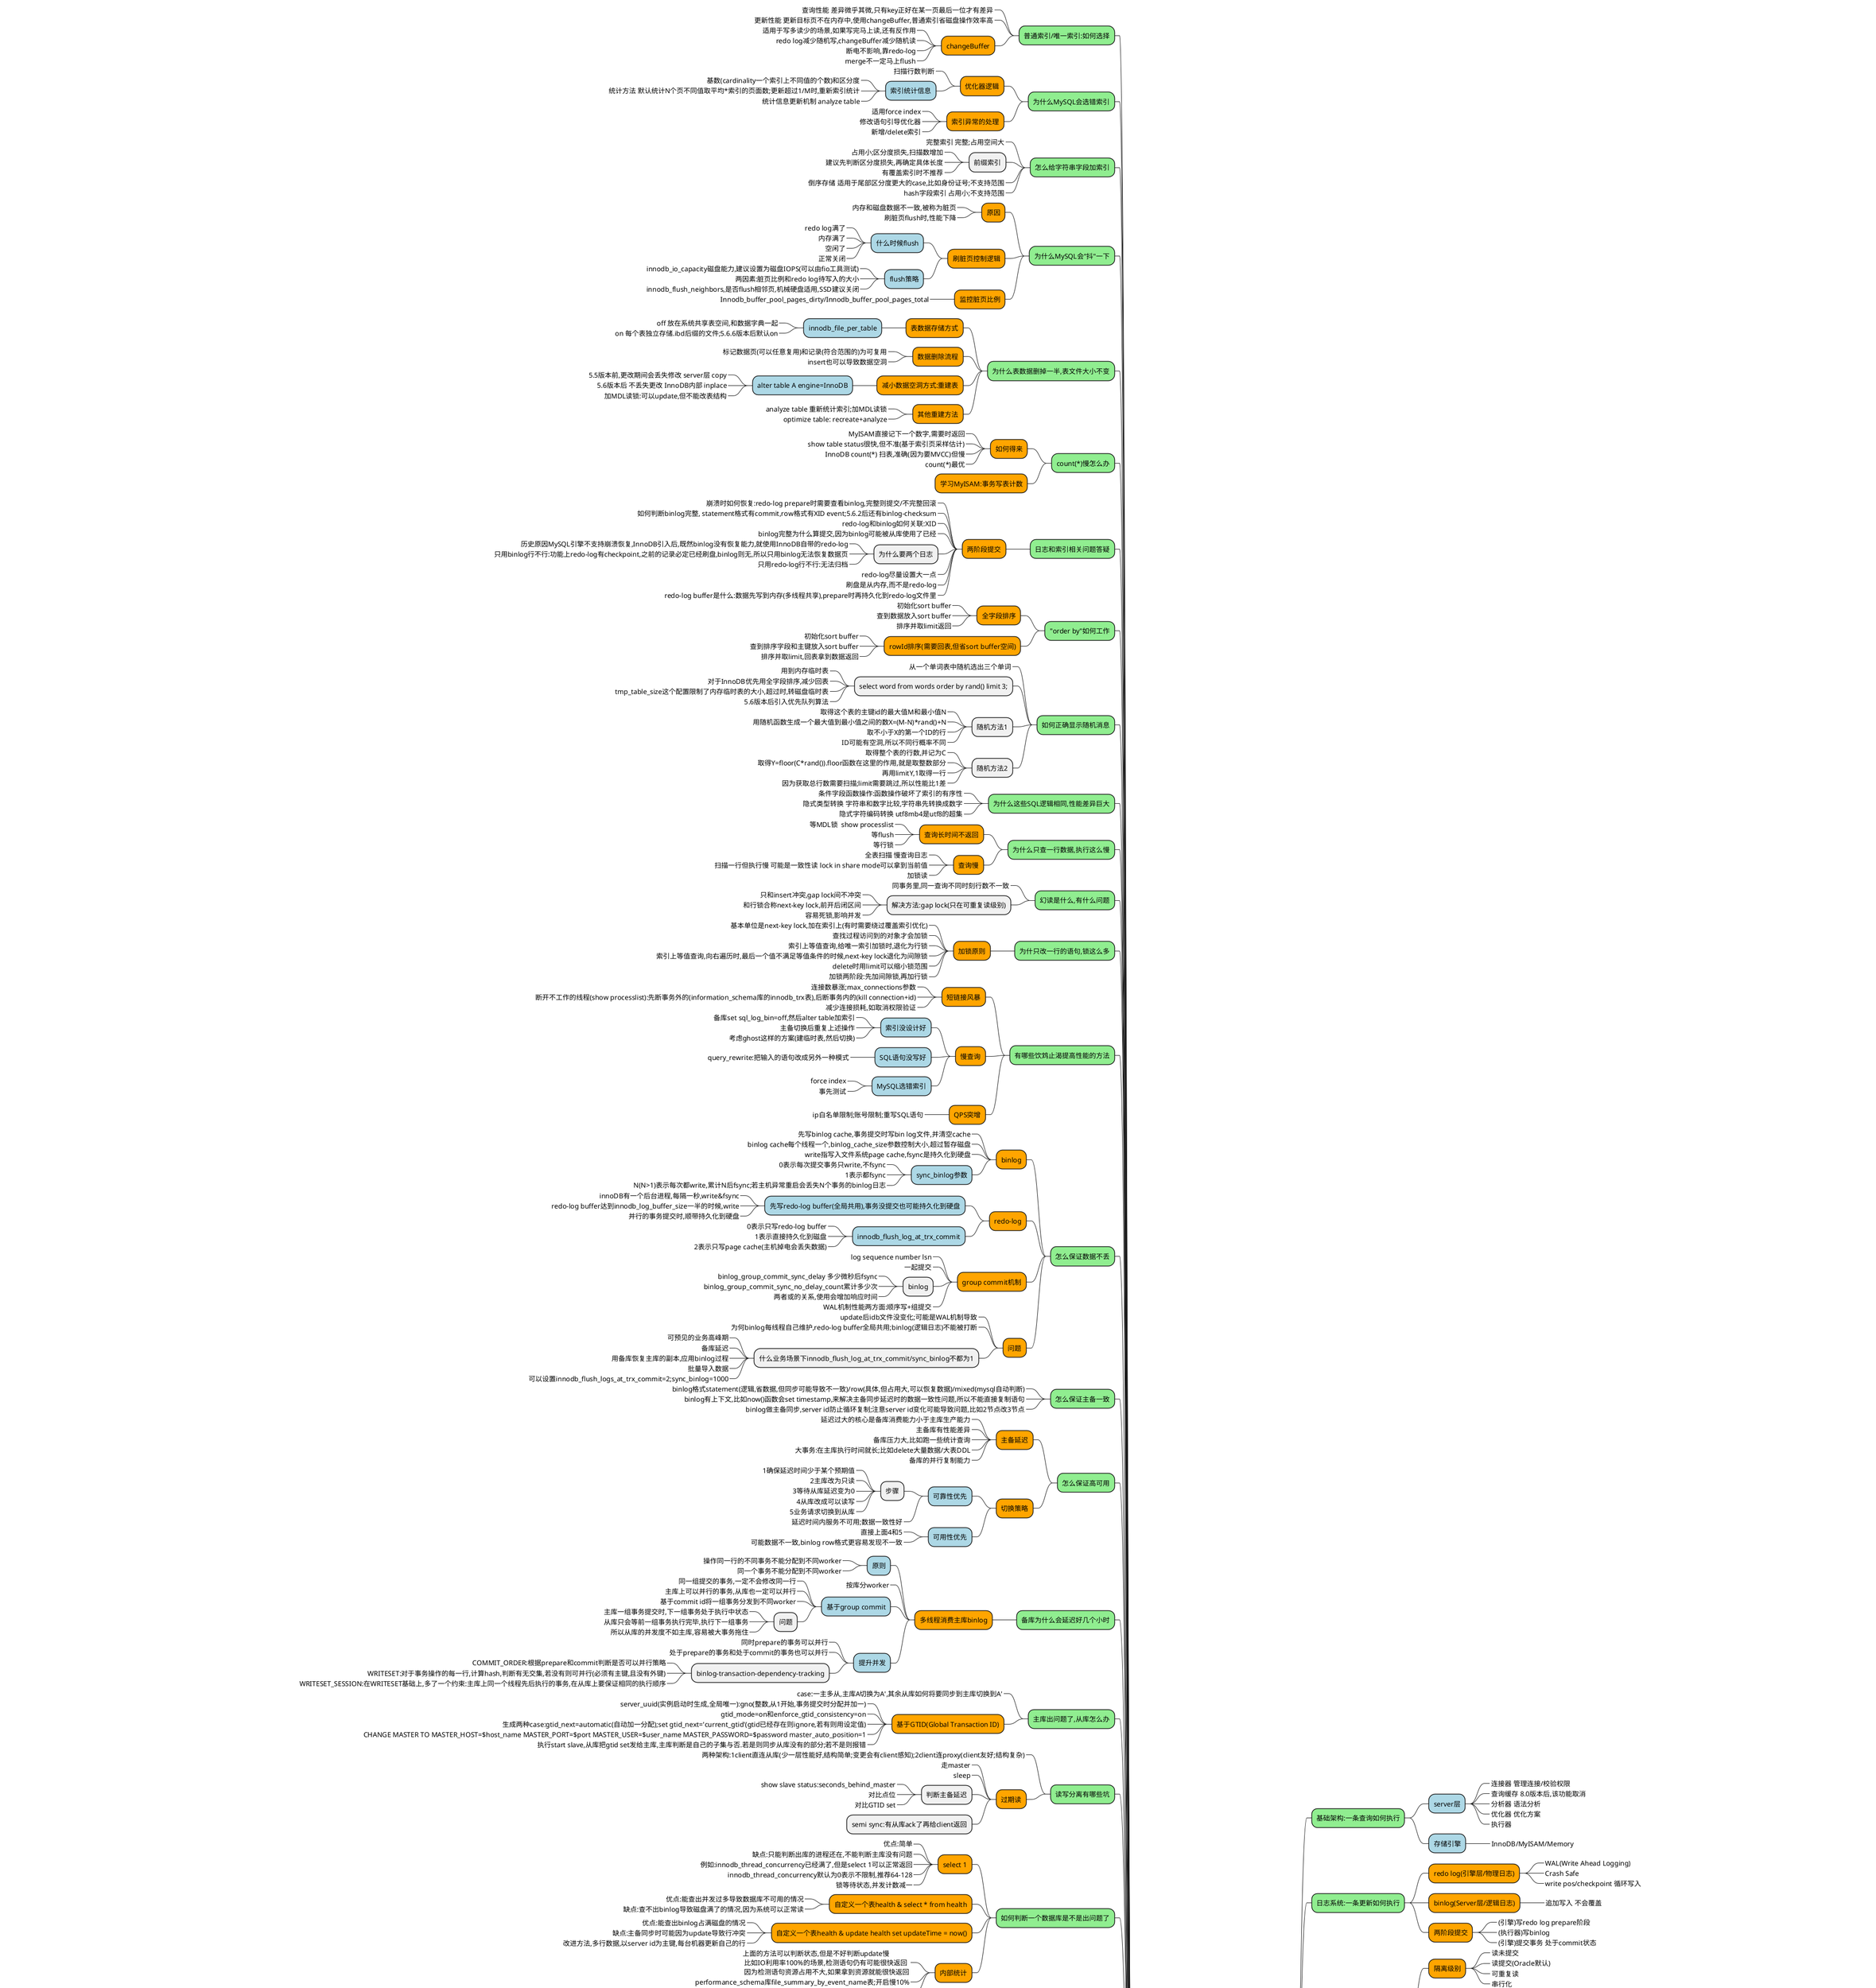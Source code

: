 @startmindmap
*[#lightgrey] MySQL
    *[#lightpink] 1基础篇
        *[#lightgreen] 基础架构:一条查询如何执行
            *[#lightblue] server层
                *_ 连接器 管理连接/校验权限
                *_ 查询缓存 8.0版本后,该功能取消
                *_ 分析器 语法分析
                *_ 优化器 优化方案
                *_ 执行器
            *[#lightblue] 存储引擎
                *_ InnoDB/MyISAM/Memory
        *[#lightgreen] 日志系统:一条更新如何执行
            *[#orange] redo log(引擎层/物理日志)
                *_ WAL(Write Ahead Logging)
                *_ Crash Safe
                *_ write pos/checkpoint 循环写入
            *[#orange] binlog(Server层/逻辑日志)
                *_ 追加写入 不会覆盖
            *[#orange] 两阶段提交
                *_ (引擎)写redo log prepare阶段
                *_ (执行器)写binlog
                *_ (引擎)提交事务 处于commit状态
        *[#lightgreen] 事务隔离:为什么改了看不见
            *[#orange] 隔离级别
                *_ 读未提交
                *_ 读提交(Oracle默认)
                *_ 可重复读
                *_ 串行化
            *[#orange] 隔离实现
                *_ MVCC(Multi Version Concurrency Control)记录有版本 undo-log
                *_ 长事务会导致undo log过大/占用锁资源
            *[#orange] 事务启动方法
                *_ 显式启动事务语句 begin/start transaction\n commit/rollback
                *_ set autocommit 0自动开启事务1需要显式启动事务
                *_ commit work and chain(autocommit=1的情况下)
            *[#orange] 避免长事务
                *[#lightblue] 应用开发端
                    *_ 设置autocommit=1
                    *_ 去除不必要的只读事务
                    *_ 控制语句执行时间 set max_execution_time
                *[#lightblue] DB端
                    *_ 监控长事务 information_schema.innodb_trx表
                    *_ 使用pt-kill工具
                    *_ 业务功能测试阶段输出general_log分析
                    *_ 设置innoDB_undo_tablespaces(回滚段表空间数量)为2
        *[#lightgreen] 深入浅出索引 上
            *[#orange] 索引模型
                *_ 哈希表 不适用区间查询
                *_ 有序数组 不适合频繁更新数据
                *_ 二叉搜索树 需要保持平衡
                *_ B+树 适用于磁盘存储
            *[#orange] InnoDB索引
                *_ 索引组织表
                *_ B+树
                *_ 主键索引和非主键索引的差别:非主键索引的叶子实际是主键值
            *[#orange] 索引维护
                *_ 插入数据的维护
                *_ 页分裂和合并
            *[#orange] 自增主键的选择
                *_ 适合有序插入场景
                *_ 减少存储空间占用
            *[#orange] 重建索引的方法
                *_ drop index(primary key)/add index(primary key)
        *[#lightgreen] 深入浅出索引 下
            *[#orange] 覆盖索引
                *_ 减少树的搜索次数
                *_ 提升查询性能
            *[#orange] 最左前缀原则
                *_ 利用最左前缀定位记录
                *_ 支持联合索引最左N个字段
                *_ 支持String索引最左M个字符
            *[#orange] 索引下推
                *_ 利用索引中字段先做判断
                *_ 减少回表
        *[#lightgreen] 全局锁和表锁:加字段的阻碍
            *[#orange] 全局锁
                *_ FTWRL(Flush Table With Read Lock)
                *_ 适用场景:全库逻辑备份
                *_ 需要注意备份一致性问题
                *_ mysqldump使用--single transaction参数(InnoDB引擎支持)
                * readOnly方式 VS FTWRL方式
                    *_ readOnly可能被用来判断主从库
                    *_ FTWRL如果客户端异常断开会释放锁
            *[#orange] 表锁
                *[#lightblue] 表锁
                    *_ lock tables...read/write
                    *_ unlock tables
                *[#lightblue] 元数据锁(meta data lock)
                    *_ 读锁 操作加读锁
                    *_ 写锁 改表结构加写锁
                    *_ MDL锁的互斥性 读/写锁之间,写锁之间互斥
                    *_ 长事务和MDL锁 MDL锁在事务提交才释放
                    *_ 安全的给小表加字段 alter 添加wait_time 字段
        *[#lightgreen] 行锁功过:如何减少性能影响
            *[#orange] 两阶段锁协议
                *_ 需要时加上,事务结束才释放
                *_ 安排事务的语句顺序 最影响并发的语句放在最后
            *[#orange] 死锁和死锁检测
                *_ 死锁超时 innodb_lock_wait_timeout(默认50s)
                *_ 死锁检测 innodb_deadlock_detect(on)
                *_ 死锁检测会消耗大量CPU 复杂度O(N^2) N为竞争的并发线程数
            *_ 优化锁冲突 逻辑上变成多行
            *_ 删除10_000条数据,一个连接里循环20次每次删除500好于直接删(长事务)和20个连接每个删500(锁竞争)
        *[#lightgreen] 事务到底隔离还是不隔离
            *[#orange] 事务启动
                *_ begin/start transaction命令并不是一个事务的起点,在执行到它们之后的第一个操作InnoDB表的语句,事务才真正启动(trx_id生成)
                *_ 想要马上启动事务,适用start transaction with consistent snapshot
            *[#orange] consistent read view
                *_ 事务启动时生成
            *[#orange] InnoDB行数据版本
                *_ 多版本数据,用row trx_id区分
            *[#orange] 快照在MVCC中的工作原理
                *_ 事务操作根据隔离级别找到对应读版本的数据
            *[#orange] 数据版本可见性规则
                *_ if (未提交 or 已提交但在视图创建后) then 不可见
            *[#orange] update时 当前读 + 两阶段提交
    *[#lightpink] 3特别放送
        *[#lightgreen] 林晓斌:我的MySQL的心路历程
            *[#orange] 为什么要了解原理
                *_ 更好定位问题
                *_ 更巧妙解决问题
                *_ 看得懂源码让你有更多方法
            *[#orange] 学习路径
                *_ 用,发现问题
                *_ 实践,看官方手册
            *[#orange] DBA修炼
                *_ 业务要懂DB,DBA要懂业务
                *_ 看源码要懂C/C++,熟悉调试工具
    *[#lightpink] 4结束语
        *[#lightgreen] 点线面网,一起构建MySQL知识网络
            *_ 路径千万条,实践第一条
            *_ 原理说不清，双手白费劲
            *_ 知识没体系，转身就忘记
            *_ 手册补全面，案例扫盲点
left side
    *[#lightpink] 2实战篇
        *[#lightgreen] 普通索引/唯一索引:如何选择
            *_ 查询性能 差异微乎其微,只有key正好在某一页最后一位才有差异
            *_ 更新性能 更新目标页不在内存中,使用changeBuffer,普通索引省磁盘操作效率高
            *[#orange] changeBuffer
                *_ 适用于写多读少的场景,如果写完马上读,还有反作用
                *_ redo log减少随机写,changeBuffer减少随机读
                *_ 断电不影响,靠redo-log
                *_ merge不一定马上flush
        *[#lightgreen] 为什么MySQL会选错索引
            *[#orange] 优化器逻辑
                *_ 扫描行数判断
                *[#lightblue] 索引统计信息
                    *_ 基数(cardinality一个索引上不同值的个数)和区分度
                    *_ 统计方法 默认统计N个页不同值取平均*索引的页面数;更新超过1/M时,重新索引统计
                    *_ 统计信息更新机制 analyze table
            *[#orange] 索引异常的处理
                *_ 适用force index
                *_ 修改语句引导优化器
                *_ 新增/delete索引
        *[#lightgreen] 怎么给字符串字段加索引
            *_ 完整索引 完整;占用空间大
            * 前缀索引
                *_ 占用小;区分度损失,扫描数增加
                *_ 建议先判断区分度损失,再确定具体长度
                *_ 有覆盖索引时不推荐
            *_ 倒序存储 适用于尾部区分度更大的case,比如身份证号;不支持范围
            *_ hash字段索引 占用小;不支持范围
        *[#lightgreen] 为什么MySQL会"抖"一下
            *[#orange] 原因
                *_ 内存和磁盘数据不一致,被称为脏页
                *_ 刷脏页flush时,性能下降
            *[#orange] 刷脏页控制逻辑
                *[#lightblue] 什么时候flush
                    *_ redo log满了
                    *_ 内存满了
                    *_ 空闲了
                    *_ 正常关闭
                *[#lightblue] flush策略
                    *_ innodb_io_capacity磁盘能力,建议设置为磁盘IOPS(可以由fio工具测试)
                    *_ 两因素:脏页比例和redo log待写入的大小
                    *_ innodb_flush_neighbors,是否flush相邻页,机械硬盘适用,SSD建议关闭
            *[#orange] 监控脏页比例
                *_ Innodb_buffer_pool_pages_dirty/Innodb_buffer_pool_pages_total
        *[#lightgreen] 为什么表数据删掉一半,表文件大小不变
            *[#orange] 表数据存储方式
                *[#lightblue] innodb_file_per_table
                    *_ off 放在系统共享表空间,和数据字典一起
                    *_ on 每个表独立存储.ibd后缀的文件;5.6.6版本后默认on
            *[#orange] 数据删除流程
                *_ 标记数据页(可以任意复用)和记录(符合范围的)为可复用
                *_ insert也可以导致数据空洞
            *[#orange] 减小数据空洞方式:重建表
                *[#lightblue] alter table A engine=InnoDB
                    *_ 5.5版本前,更改期间会丢失修改 server层 copy
                    *_ 5.6版本后 不丢失更改 InnoDB内部 inplace
                    *_ 加MDL读锁:可以update,但不能改表结构
            *[#orange] 其他重建方法
                *_ analyze table 重新统计索引;加MDL读锁
                *_ optimize table: recreate+analyze
        *[#lightgreen] count(*)慢怎么办
            *[#orange] 如何得来
                *_ MyISAM直接记下一个数字,需要时返回
                *_ show table status很快,但不准(基于索引页采样估计)
                *_ InnoDB count(*) 扫表,准确(因为要MVCC)但慢
                *_ count(*)最优
            *[#orange] 学习MyISAM:事务写表计数
        *[#lightgreen] 日志和索引相关问题答疑
            *[#orange] 两阶段提交
                *_ 崩溃时如何恢复:redo-log prepare时需要查看binlog,完整则提交/不完整回滚
                *_ 如何判断binlog完整, statement格式有commit,row格式有XID event;5.6.2后还有binlog-checksum
                *_ redo-log和binlog如何关联:XID
                *_ binlog完整为什么算提交,因为binlog可能被从库使用了已经
                * 为什么要两个日志
                    *_ 历史原因MySQL引擎不支持崩溃恢复,InnoDB引入后,既然binlog没有恢复能力,就使用InnoDB自带的redo-log
                    *_ 只用binlog行不行:功能上redo-log有checkpoint,之前的记录必定已经刷盘,binlog则无,所以只用binlog无法恢复数据页
                    *_ 只用redo-log行不行:无法归档
                *_ redo-log尽量设置大一点
                *_ 刷盘是从内存,而不是redo-log
                *_ redo-log buffer是什么:数据先写到内存(多线程共享),prepare时再持久化到redo-log文件里
        *[#lightgreen] "order by"如何工作
            *[#orange] 全字段排序
                *_ 初始化sort buffer
                *_ 查到数据放入sort buffer
                *_ 排序并取limit返回
            *[#orange] rowId排序(需要回表,但省sort buffer空间)
                *_ 初始化sort buffer
                *_ 查到排序字段和主键放入sort buffer
                *_ 排序并取limit,回表拿到数据返回
        *[#lightgreen] 如何正确显示随机消息
            *_ 从一个单词表中随机选出三个单词
            * select word from words order by rand() limit 3;
                *_ 用到内存临时表
                *_ 对于InnoDB优先用全字段排序,减少回表
                *_ tmp_table_size这个配置限制了内存临时表的大小,超过时,转磁盘临时表
                *_ 5.6版本后引入优先队列算法
            * 随机方法1
                *_ 取得这个表的主键id的最大值M和最小值N
                *_ 用随机函数生成一个最大值到最小值之间的数X=(M-N)*rand()+N
                *_ 取不小于X的第一个ID的行
                *_ ID可能有空洞,所以不同行概率不同
            * 随机方法2
                *_ 取得整个表的行数,并记为C
                *_ 取得Y=floor(C*rand()).floor函数在这里的作用,就是取整数部分
                *_ 再用limitY,1取得一行
                *_ 因为获取总行数需要扫描;limit需要跳过,所以性能比1差
        *[#lightgreen] 为什么这些SQL逻辑相同,性能差异巨大
            *_ 条件字段函数操作:函数操作破坏了索引的有序性
            *_ 隐式类型转换 字符串和数字比较,字符串先转换成数字
            *_ 隐式字符编码转换 utf8mb4是utf8的超集
        *[#lightgreen] 为什么只查一行数据,执行这么慢
            *[#orange] 查询长时间不返回
                *_ 等MDL锁  show processlist
                *_ 等flush
                *_ 等行锁
            *[#orange] 查询慢
                *_ 全表扫描 慢查询日志
                *_ 扫描一行但执行慢 可能是一致性读 lock in share mode可以拿到当前值
                *_ 加锁读
        *[#lightgreen] 幻读是什么,有什么问题
            *_ 同事务里,同一查询不同时刻行数不一致
            * 解决方法:gap lock(只在可重复读级别)
                *_ 只和insert冲突,gap lock间不冲突
                *_ 和行锁合称next-key lock,前开后闭区间
                *_ 容易死锁,影响并发
        *[#lightgreen] 为什只改一行的语句,锁这么多
            *[#orange] 加锁原则
                *_ 基本单位是next-key lock,加在索引上(有时需要绕过覆盖索引优化)
                *_ 查找过程访问到的对象才会加锁
                *_ 索引上等值查询,给唯一索引加锁时,退化为行锁
                *_ 索引上等值查询,向右遍历时,最后一个值不满足等值条件的时候,next-key lock退化为间隙锁
                *_ delete时用limit可以缩小锁范围
                *_ 加锁两阶段:先加间隙锁,再加行锁
        *[#lightgreen] 有哪些饮鸩止渴提高性能的方法
            *[#orange] 短链接风暴
                *_ 连接数暴涨;max_connections参数
                *_ 断开不工作的线程(show processlist):先断事务外的(information_schema库的innodb_trx表),后断事务内的(kill connection+id)
                *_ 减少连接损耗,如取消权限验证
            *[#orange] 慢查询
                *[#lightblue] 索引没设计好
                    *_ 备库set sql_log_bin=off,然后alter table加索引
                    *_ 主备切换后重复上述操作
                    *_ 考虑ghost这样的方案(建临时表,然后切换)
                *[#lightblue] SQL语句没写好
                    *_ query_rewrite:把输入的语句改成另外一种模式
                *[#lightblue] MySQL选错索引
                    *_ force index
                    *_ 事先测试
            *[#orange] QPS突增
                *_ ip白名单限制;账号限制;重写SQL语句
        *[#lightgreen] 怎么保证数据不丢
            *[#orange] binlog
                *_ 先写binlog cache,事务提交时写bin log文件,并清空cache
                *_ binlog cache每个线程一个,binlog_cache_size参数控制大小,超过暂存磁盘
                *_ write指写入文件系统page cache,fsync是持久化到硬盘
                *[#lightblue] sync_binlog参数
                    *_ 0表示每次提交事务只write,不fsync
                    *_ 1表示都fsync
                    *_ N(N>1)表示每次都write,累计N后fsync;若主机异常重启会丢失N个事务的binlog日志
            *[#orange] redo-log
                *[#lightblue] 先写redo-log buffer(全局共用),事务没提交也可能持久化到硬盘
                    *_ innoDB有一个后台进程,每隔一秒,write&fsync
                    *_ redo-log buffer达到innodb_log_buffer_size一半的时候,write
                    *_ 并行的事务提交时,顺带持久化到硬盘
                *[#lightblue] innodb_flush_log_at_trx_commit
                    *_ 0表示只写redo-log buffer
                    *_ 1表示直接持久化到磁盘
                    *_ 2表示只写page cache(主机掉电会丢失数据)
            *[#orange] group commit机制
                *_ log sequence number lsn
                *_ 一起提交
                * binlog
                    *_ binlog_group_commit_sync_delay 多少微秒后fsync
                    *_ binlog_group_commit_sync_no_delay_count累计多少次
                    *_ 两者或的关系,使用会增加响应时间
                *_ WAL机制性能两方面:顺序写+组提交
            *[#orange] 问题
                *_ update后idb文件没变化;可能是WAL机制导致
                *_ 为何binlog每线程自己维护,redo-log buffer全局共用;binlog(逻辑日志)不能被打断
                * 什么业务场景下innodb_flush_log_at_trx_commit/sync_binlog不都为1
                    *_ 可预见的业务高峰期
                    *_ 备库延迟
                    *_ 用备库恢复主库的副本,应用binlog过程
                    *_ 批量导入数据
                    *_ 可以设置innodb_flush_logs_at_trx_commit=2;sync_binlog=1000
        *[#lightgreen] 怎么保证主备一致
            *_ binlog格式statement(逻辑,省数据,但同步可能导致不一致)/row(具体,但占用大,可以恢复数据)/mixed(mysql自动判断)
            *_ binlog有上下文,比如now()函数会set timestamp,来解决主备同步延迟时的数据一致性问题,所以不能直接复制语句
            *_ binlog做主备同步,server id防止循环复制;注意server id变化可能导致问题,比如2节点改3节点
        *[#lightgreen] 怎么保证高可用
            *[#orange] 主备延迟
                *_ 延迟过大的核心是备库消费能力小于主库生产能力
                *_ 主备库有性能差异
                *_ 备库压力大,比如跑一些统计查询
                *_ 大事务:在主库执行时间就长;比如delete大量数据/大表DDL
                *_ 备库的并行复制能力
            *[#orange] 切换策略
                *[#lightblue] 可靠性优先
                    * 步骤
                        *_ 1确保延迟时间少于某个预期值
                        *_ 2主库改为只读
                        *_ 3等待从库延迟变为0
                        *_ 4从库改成可以读写
                        *_ 5业务请求切换到从库
                    *_ 延迟时间内服务不可用;数据一致性好
                *[#lightblue] 可用性优先
                    *_ 直接上面4和5
                    *_ 可能数据不一致,binlog row格式更容易发现不一致
        *[#lightgreen] 备库为什么会延迟好几个小时
            *[#orange] 多线程消费主库binlog
                *[#lightblue] 原则
                    *_ 操作同一行的不同事务不能分配到不同worker
                    *_ 同一个事务不能分配到不同worker
                *_ 按库分worker
                *[#lightblue] 基于group commit
                    *_ 同一组提交的事务,一定不会修改同一行
                    *_ 主库上可以并行的事务,从库也一定可以并行
                    *_ 基于commit id将一组事务分发到不同worker
                    * 问题
                        *_ 主库一组事务提交时,下一组事务处于执行中状态
                        *_ 从库只会等前一组事务执行完毕,执行下一组事务
                        *_ 所以从库的并发度不如主库,容易被大事务拖住
                *[#lightblue] 提升并发
                    *_ 同时prepare的事务可以并行
                    *_ 处于prepare的事务和处于commit的事务也可以并行
                    * binlog-transaction-dependency-tracking
                        *_ COMMIT_ORDER:根据prepare和commit判断是否可以并行策略
                        *_ WRITESET:对于事务操作的每一行,计算hash,判断有无交集,若没有则可并行(必须有主键,且没有外键)
                        *_ WRITESET_SESSION:在WRITESET基础上,多了一个约束:主库上同一个线程先后执行的事务,在从库上要保证相同的执行顺序
        *[#lightgreen] 主库出问题了,从库怎么办
            *_ case:一主多从,主库A切换为A',其余从库如何将要同步到主库切换到A'
            *[#orange] 基于GTID(Global Transaction ID)
                *_ server_uuid(实例启动时生成,全局唯一):gno(整数,从1开始,事务提交时分配并加一)
                *_ gtid_mode=on和enforce_gtid_consistency=on
                *_ 生成两种case:gtid_next=automatic(自动加一分配);set gtid_next='current_gtid'(gtid已经存在则ignore,若有则用设定值)
                *_ CHANGE MASTER TO MASTER_HOST=$host_name MASTER_PORT=$port MASTER_USER=$user_name MASTER_PASSWORD=$password master_auto_position=1
                *_ 执行start slave,从库把gtid set发给主库,主库判断是自己的子集与否.若是则同步从库没有的部分;若不是则报错
        *[#lightgreen] 读写分离有哪些坑
            *_ 两种架构:1client直连从库(少一层性能好,结构简单;变更会有client感知);2client连proxy(client友好;结构复杂)
            *[#orange] 过期读
                *_ 走master
                *_ sleep
                * 判断主备延迟
                    *_ show slave status:seconds_behind_master
                    *_ 对比点位
                    *_ 对比GTID set
                * semi sync:有从库ack了再给client返回
        *[#lightgreen] 如何判断一个数据库是不是出问题了
            *[#orange] select 1
                *_ 优点:简单
                *_ 缺点:只能判断出库的进程还在,不能判断主库没有问题
                *_ 例如:innodb_thread_concurrency已经满了,但是select 1可以正常返回
                *_ innodb_thread_concurrency默认为0表示不限制,推荐64-128
                *_ 锁等待状态,并发计数减一
            *[#orange] 自定义一个表health & select * from health
                *_ 优点:能查出并发过多导致数据库不可用的情况
                *_ 缺点:查不出binlog导致磁盘满了的情况,因为系统可以正常读
            *[#orange] 自定义一个表health & update health set updateTime = now()
                *_ 优点:能查出binlog占满磁盘的情况
                *_ 缺点:主备同步时可能因为update导致行冲突
                *_ 改进方法,多行数据,以server id为主键,每台机器更新自己的行
            *[#orange] 内部统计
                *_ 上面的方法可以判断状态,但是不好判断update慢\n 比如IO利用率100%的场景,检测语句仍有可能很快返回\n 因为检测语句资源占用不大,如果拿到资源就能很快返回
                *_ performance_schema库file_summary_by_event_name表;开启慢10%
                *_ 可以通过update setup_instruments set ENABLED='YES', Timed='YES'来控制开关
        *[#lightgreen] 答疑二:用动态的观点看加锁
            *_ 加锁是扫描时一个个加上去的,所以为了避免死锁,访问同一组资源的访问顺序尽量相同
            *_ 如何查看死锁:show engine innodb status命令LATESTDETECTED DEADLOCK
            *_ innoDB会自动选择回滚成本更小的方案避免死锁
            *_ 间隙锁是由后继的记录定义的,所以删除记录可能导致锁范围扩大,空表锁住所有
        *[#lightgreen] 误删数据后怎么办
            *[#orange] delete误删行
                *_ 使用Flashback恢复,需要binlog_format=row和binlog_row_image=FULL
                *_ 不建议直接在主库上操作,先在临时库上恢复,确认后再恢复到主库;防止数据二次破坏
                *_ 预防:sql_safe_updates参数设置为on,无where或where没有索引字段,报错
                *_ 预防:sql上线前评审
            *[#orange] drop/truncate误删表&库
                *_ 需要定期的全量备份和binlog备份
                *_ 找到最近的全量备份,再用binlog备份复原
                *_ 加速恢复:mysqlbinlog命令可以通过-database参数指定库
                *_ 记得跳过误删语句
                *[#lightblue] 比较慢
                    *_ 因为误删表的话,最好只重放该表而不是库,但mysqlbinlog不能指定表
                    *_ mysqlbinglog单线程
                *[#lightblue] 加速方法
                    *_ 从备份恢复出临时实例,将该实例设置为线上备库的从库
                    *_ start slave之前,change replication filter replicate_do_table = (tbl_name)
                    *_ 这样可以并行
                    *_ 如果备库binlog不全,可以手动放入再重启,即可重新识别binlog文件
                *[#lightblue] 延迟恢复备库
                    *_ CHANGE MASTER TO MASTER_DELAY=N命令,可以指定这个备库持续保持跟主库有N秒的延迟
                    *_ 这样最多追N的时间即可恢复
                *_ 预防:账号分离,常见开发账号只有DML权限没有DDL权限
                *_ 预防:操作规范:如删除必须先改名,比如后面加to_be_deleted\n 一段时间无问题,才必须从管理系统删除\n 管理系统也只能删带有后缀的表or库
            *[#orange] rm命令误删mysql实例
                *_ 删掉节点:整个集群选个新主库
                *_ 删掉集群:备份跨机房/跨城市
            *[#orange] 预防
                *_ 四个脚本:备份/执行/验证/回滚
                *_ 用chatrr +i给重要文件加保护,这样root也没法直接删除
        *[#lightgreen] 为什么有kill不掉的语句
            *_ kill query+线程id;终止语句
            *_ kill connection+线程id;connection可以缺省,终止线程连接
            *[#orange] kill后的操作
                *_ 1将线程状态改为kill_query
                *_ 2给执行线程发一个信号
            *[#orange] 为何kill了却还能在show processlist结果里看到
                * 1线程执行中有一些判断逻辑,发现状态kill了,再进入终止逻辑
                    *_ 如IO压力大,IO函数一直没有返回,不能即使判断线程状态
                *_ 2如果处于等待状态,必须是可以被唤醒的线程
                *[#lightblue] 3执行终止逻辑需要一个过程
                    *_ 超大事务回滚
                    *_ 大查询回滚,清理临时文件
                    *_ DDL执行到最后阶段,被kill需要删除中间临时文件,可能受IO资源影响耗时久
            *[#orange] client ctrl+c
                *_ MySQL是停等协议,还没有返回的时候,不能继续下一个命令
                *_ client另外启动一个连接,再执行kill query命令
            *[#orange] client 库里表多就建立连接慢
                *[#lightblue] 客户端有命令表名补全功能
                    *_ show databases;
                    *_ show tables;
                    *_ 内存建立hashTable;所以表多会慢
                *_ 用-A参数可以取消
                *[#lightblue] 用-quick参数
                    *_ 跳过表名补全功能
                    *_ mysql_use_result(本地不缓存)
                    *_ 不会把执行命令记录到本地历史文件
            *[#orange] kill慢时
                *_ 调大并发度,或者停掉别的线程,让出位子给这个线程执行
                *_ 若受限于IO等资源执行慢,只能减少系统压力
                *_ 若kill,导致事务回滚很慢,应该等吗?应该,因为不等,直接关闭,重启后,该有的操作一样会继续
        *[#lightgreen] 我查这么多数据,会不会把数据库内存打爆
            *[#orange] 流程
                *_ 获取一行,写到net_buffer中.大小是由参数net_buffer_length定义的,默认是16k
                *_ 重复获取行,直到net_buffer写满,调用网络接口发出去
                *_ 如果发送成功,就清空net_buffer,然后继续取下一行,并写入net_buffer
                *_ 如果发送函数返回EAGAIN或WSAEWOULDBLOCK,就表示本地网络栈(socket send buffer)写满了,进入等待.直到网络栈重新可写,再继续发送
            *_ 由于边读边发,所以client可能会成为瓶颈(乃至导致长事务,导致server端能力下降);状态Sending to client/Sending data只是正在执行的意思
            *_ InnoDB使用LRU算法更新BufferPool,内存命中率一般需要99%以上,innodb_buffer_pool_size推荐物理内存的60%-80%
            *_ 通过分代,防止大表扫描导致内存命中率下降
        *[#lightgreen] 到底可不可以用join
            *[#orange] 流程
                *_ 优化器选择小表作为驱动表, 如果用straight join则可以手动指定
                *_ 小表指的是总数据量,因此有可能表A100行,1个字段;表B虽然50行,但是有3个字段,通算表A是小表
                *_ 从驱动表1读出一行,去被驱动表2里找到相应数据
                *_ 加入结果集,并重复上述过程
            *[#orange] 如何从被驱动表找数据
                *_ 能用索引的话用索引(这种情况可以join)
                *[#lightblue] 不能能用索引的话(这种join尽量不用,可能导致内存命中率下降)
                    * 将驱动表数据全部放入内存
                        *_ 放不下的case,分段放
                        *_ join_buffer_size控制,默认256k
                    *_ 扫描被驱动表并与内存中数据join
        *[#lightgreen] join语句如何优化
            *[#orange] Multi-Range Read(MRR)优化
                *_ 根据索引a,定位到满足条件的记录,将id值放入read_rnd_buffer中;(read_rnd_buffer_size参数控制,满了则循环操作)
                *_ 将read_rnd_buffer中的id进行递增排序;
                *_ 排序后的id数组,依次到主键id索引中查记录,并作为结果返回.
            *[#orange] Batched Key Access(BKA)优化
                *_ 驱动表数据放到join_buffer
                *_ 用MRR方式从被驱动表找数据
            *[#orange] 想用join,但被驱动表无索引,加索引又因为是低频业务不值得操作,怎么办
                *_ 将被驱动表对应数据查出,放在临时表
                *_ 临时表加索引再join
            *[#orange] hash_join
                *_ join操作只能轮询是慢的根源,能hash会快很多
                *_ MySQL 8.0支持hash join了
                *_ 更早的版本只能手动在程序里模拟
            *[#orange] 三表join语句如何加索引
                *_ select * from t1 join t2 on(t1.a=t2.a) join t3 on (t2.b=t3.b) where t1.c>=X and t2.c>=Y and t3.c>=Z;
                *_ 在t1.c>=X、t2.c>=Y、t3.c>=Z这三个条件里,选择一个经过过滤以后,数据最少的那个表,作为第一个驱动表.此时,可能会出现如下两种情况
                *[#lightblue] 第一种情况,如果选出来是表t1或者t3,那剩下的部分就固定了
                    *_ t1是驱动表,t1->t2->t3,此时在被驱动表上t2.a和t3.b建索引
                    *_ t3是驱动表,t3->t2->t1,此时在被驱动表上t2.b和t1.a建索引
                *_ 如果选出来的第一个驱动表是表t2的话,由于t2既可以先join t1,又可以join t3,所以选更小的表驱动
        *[#lightgreen] 为什么临时表可以重名
            *[#orange] 临时表的特性
                *[#lightblue] 临时表和内存表的不同
                    *_ 内存表create table ... engine=memory,数据在内存,重启被清空,但表结构还在
                    *_ 临时表可以用任何引擎,写数据时写盘,重启自动回收
                *_ create temporary table ...
                *_ 只能被创建的session访问,对其他线程不可见
                *_ 可以和普通表重名
                *_ sessionA同时有同名临时表和普通表时,show create以及增删改查访问的临时表
                *_ show tables不显示临时表
            *[#orange] 临时表应用
                *_ 跨库查询:各库查询结果放入临时表,再进行后续操作
                *_ 复杂查询的优化:如join查询,被驱动表没有索引,可以将查到数据放入临时表,临时表加索引,再join
            *[#orange] 临时表为什么可以重名
                *_ 表定义文件,放在临时文件目录下,#sql{进程id}_{线程id}_序列号.frm
                *[#lightblue] 数据文件
                    *_ 5.6及之前,临时文件目录下,相同前缀的.ibd文件
                    *_ 5.7开始,有一个临时文件空间,专门存放临时文件的数据,不需要再创建idb文件(防止频繁使用临时表,创建/删除文件,带来大量磁盘性能消耗)
                *[#lightblue] table_def_key
                    *_ 普通表库名+表名
                    *_ 临时表在普通表基础上,加server_id+thread_id
            *[#orange] 临时表和主备复制
                *_ binlog format=row时,临时表语句不进入binlog
                *_ binlog format=statement/mixed时,临时表操作语句才进入binlog
            *_ 临时表可以alter table改名,但不能直接rename
        *[#lightgreen] 什么时候使用内部临时表
            *[#orange] union
                *_ 内部临时表上面有唯一索引,实现去重语义
                *_ 若union all,则无去重,则不用内部临时表
            *[#orange] group by
                *_ 内部临时表上面有唯一索引,实现分组语义
                *_ 返回默认排序,若无需排序,可以加order by null
                *_ 若group by字段有索引,则无需内部临时表
                *_ select后加SQL_BIG_RESULT(hint),可直接使用磁盘数组:获得所有值后排序,再顺序统计group by,而非B+树的内部临时表
            *_ 如果可以一边读数据一边得到结果,就不需要额外内存,否则就需要,来保存中间结果
            *_ join_buffer是无序数组,sort_buffer是有序数组,临时表是二维表结构
            *_ 内存临时表按照扫描顺序,磁盘临时表则按照主键顺序
        *[#lightgreen] 都说innoDB好,那还要不要用Memory引擎
            *_ 内存表的数据部分以数组的方式单独存放,而主键id索引里,存的是每个数据的位置.主键id是hash索引,索引上的key并不是有序的
            *_ InnoDB 表的数据总是有序存放的,而内存表的数据就是按照写入顺序存放的
            *_ 当数据文件有空洞的时候,InnoDB 表在插入新数据的时候,为了保证数据有序性,只能在固定的位置写入新值,而内存表找到空位就可以插入新值
            *_ 数据位置发生变化的时候,InnoDB 表只需要修改主键索引,而内存表需要修改所有索引
            *_ InnoDB表用主键索引查询时需要走一次索引查找,用普通索引查询的时候,需要走两次索引查找.而内存表没有这个区别,所有索引的“地位”都是相同的
            *_ InnoDB 支持变长数据类型,不同记录的长度可能不同;内存表不支持Blob和Text字段,并且即使定义了varchar(N),实际也当作char(N),也就是固定长度字符串来存储,因此内存表的每行数据长度相同
            *_ 主键hash索引,不支持范围搜索.可以使用alter table t1 add index a_btree_index using btree (id)新建b树索引
            *_ 不支持行锁,只有表锁
            *_ 因为重启数据丢失,担心主备不一致,重启后binlog记录delete from t1
            *_ 适用于用户临时表case
        *[#lightgreen] 自增主键为什么不是连续的
            *[#orange] 自增值存在哪里
                *_ MyISAM 在数据文件
                *_ InnoDB在内存,若重启,设为current_max()+1;8.0版本后,持久化到redo-log
            *[#orange] 自增值修改机制
                *_ 若为0/null/未制定,设定为自增值
                *_ 否则设定为指定值
                *[#lightblue] 然后变更自增值
                    *_ if(指定值小于自增值) then do noting
                    *_ else 从auto_increment_offset(默认1)开始,以auto_increment_increment(默认1)为步长,持续叠加,直到找到第一个大于指定值的值,作为新的自增值
            *[#orange] 不连续的原因
                *_ 主键冲突
                *_ 事务回滚:为什么自增值不能回退?因为可能有别的事务更新了自增值
                *_ 批量插入(insert select)(不清楚申请多少,实际是类似java hashmap resize,二进制翻倍申请)
            *[#orange] 自增锁的优化
                *[#lightblue] innodb_autoinc_lock_mode参数,版本5.1引入,默认1
                    *_ 0:和5.0一样,语句结束才释放锁
                    *_ 1:普通insert,申请后就释放;insert select,语句结束才释放(应用场景:主从复制,binlog是statement格式)
                    *_ 2:申请就释放
        *[#lightgreen] insert语句的锁为什么这么多
            *[#orange] insert select在可重复读隔离级别+binlog是statement格式时,会对select表所有扫描到的记录和间隙加锁
                *_ 因为如果不加锁,主从复制场景,由于可重复读,主库看不到事务执行中新插入的记录
                *_ 但是binlog同步到从库,statement格式,从库会插入事务执行中新插入的数据,导致数据不一致
            *[#orange] insert t select t
                *_ insert into t(c,d)  (select c+1, d from t force index(c) order by c desc limit 1)
                *_ 上述语句会使用临时表&锁全表
                *_ 原因是这类一边遍历数据,一边更新数据的情况,如果读出来的数据直接写回原表,就可能在遍历过程中,读到刚刚插入的记录,新插入的记录如果参与计算逻辑,就跟语义不符
                *_ 可以用临时表优化\n create temporary table temp_t(c int,d int) engine=memory;\n insert into temp_t  (select c+1, d from t force index(c) order by c desc limit 1);\n insert into t select * from temp_t;\n drop table temp_t;
            *[#orange] insert唯一键冲突
                *_ 冲突后,会在冲突索引上加读锁(可能导致死锁)
                *_ 这样可以防止该记录被别的事务删掉,维护可重复读的语义
            *[#orange] insert on duplicate key update
                *_ 冲突后,会在冲突索引上加next-key lock写锁
                *_ 多个唯一键冲突,update和第一个索引冲突的行
        *[#lightgreen] 如何最快复制一张表
            *[#orange] mysqldump
                *_ mysqldump -h$host -P$port -u$user --add-locks=0 --no-create-info --single-transaction  --set-gtid-purged=OFF db1 t --where="a>900" --result-file=/client_tmp/t.sql
                *_ –single-transaction的作用是,在导出数据的时候不需要对表db1.t加表锁,而是使用START TRANSACTION WITH CONSISTENT SNAPSHOT的方法
                *_ –add-locks设置为0,表示在输出的文件结果里,不增加"LOCKTABLEStWRITE;"
                *_ –no-create-info的意思是,不需要导出表结构
                *_ –set-gtid-purged=off表示的是,不输出跟GTID相关的信息
                *_ –result-file指定了输出文件的路径,其中client表示生成的文件是在客户端机器上的
                *_ 如果希望生成的文件中一条INSERT语句只插入一行数据的话,可以在执行mysqldump命令时,加上参数–skip-extended-insert
                *_ 在db2库上执行:mysql -h127.0.0.1 -P13000  -uroot db2 -e "source /client_tmp/t.sql"
            *[#orange] 导出csv
                *[#lightblue] select * from db1.t where a>900 into outfile '/server_tmp/t.csv';
                    *_ 文件保存在server端
                    *_ into outfile指定了文件的生成位置(/server_tmp/),这个位置必须受参数secure_file_priv的限制.参数secure_file_priv的可选值和作用分别是
                        *_ 如果设置为empty,表示不限制文件生成的位置,这是不安全的设置
                        *_ 如果设置为一个表示路径的字符串,就要求生成的文件只能放在这个指定的目录,或者它的子目录
                        *_ 如果设置为 NULL,就表示禁止在这个MySQL实例上执行 select … into outfile操作
                    *_ 不会覆盖文件,若已有同名文件则报错
                    *_ 这条命令生成的文本文件中,原则上一个数据行对应文本文件的一行.但是,如果字段中包含换行符,在生成的文本中也会有换行符.不过类似换行符、制表符这类符号,前面都会跟上“\”这个转义符,这样就可以跟字段之间、数据行之间的分隔符区分开
                    *_ 不会生成表结构文件
                    *_ mysqldump提供了一个–tab 参数,可以同时导出表结构定义文件和csv数据文件
                    *_ mysqldump -h$host -P$port -u$user ---single-transaction  --set-gtid-purged=OFF db1 t --where="a>900" --tab=$secure_file_priv
                    *_ $secure_file_priv定义的目录下,创建一个t.sql文件保存建表语句,同时创建一个t.txt文件保存CSV数据
                *[#lightblue] load data infile '/server_tmp/t.csv' into table db2.t;
                    *_  若binlog为statement,则csv会写入binlog
                    *_  不加'local',是读取服务端的文件,这个文件必须在secure_file_priv指定的目录或子目录下
                    *_  加上'local',读取的是客户端的文件,只要mysql客户端有访问这个文件的权限即可.这时候,MySQL客户端会先把本地文件传给服务端,然后执行上述的load data流程.
            *[#orange] 物理copy
                *_  假设我们现在的目标是在db1库下,复制一个跟表t相同的表r
                *_  执行create table r like t,创建一个相同表结构的空表
                *_  执行alter table r discard tablespace,这时候r.ibd文件会被删除
                *_  执行flush table t for export,这时候db1目录下会生成一个t.cfg文件(t只读)
                *_  在db1目录下执行cp t.cfg r.cfg;cp t.ibd r.ibd;这两个命令(这里需要注意的是,拷贝得到的两个文件,MySQL进程要有读写权限);
                *_  执行unlock tables,这时候t.cfg文件会被删除;(t释放读锁)
                *[#lightblue]  执行alter table r import tablespace,将这个r.ibd文件作为表r的新的表空间,由于这个文件的数据内容和t.ibd是相同的,所以表r中就有了和表t相同的数据
                    *_  在执行import tablespace的时候,为了让文件里的表空间id和数据字典中的一致,会修改r.ibd的表空间id.而这个表空间id存在于每一个数据页中.
                    *_  因此,如果是一个很大的文件(比如TB级别),每个数据页都需要修改,所以你会看到这个import语句的执行是需要一些时间的.
                    *_  当然,如果是相比于逻辑导入的方法,import语句的耗时是非常短的
            *[#orange] 对比
                *[#lightblue] 物理拷贝
                    *_ 速度最快,尤其对大表拷贝.误删表的情况,用备份恢复出误删之前的临时库,然后再把临时库中的表拷贝到生产库上,是恢复数据最快的方法
                    *_ 但是,这种方法的使用也有一定的局限性:必须是全表拷贝,不能只拷贝部分数据;
                    *_ 需要到服务器上拷贝数据,在用户无法登录数据库主机的场景下无法使用;
                    *_ 由于是通过拷贝物理文件实现的,源表和目标表都是使用InnoDB引擎时才能使用.
                *[#lightblue] 用mysqldump生成包含INSERT语句文件的方法
                    *_ 可以在where参数增加过滤条件,来实现只导出部分数据
                    *_ 这个方式的不足之一是,不能使用join这种比较复杂的where条件写法.
                *[#lightblue] 用select…into outfile
                    *_ 最灵活的,支持所有的SQL写法.
                    *_ 但缺点之一就是,每次只能导出一张表的数据,而且表结构也需要另外的语句单独备份
        *[#lightgreen] grant之后要跟着flush privileges吗
            *[#orange] create user
                *_ create user 'ua'@'%' identified by 'pa'
                *_ 创建一个用户’ua’@’%’,密码是 pa.
                *_ 注意,用户名 (user)+地址 (host)才表示一个用户,因此ua@ip1和ua@ip2代表的是两个不同的用户
                *_ 磁盘上,往mysql.user表里插入一行,由于没有指定权限,所以这行数据上所有表示权限的字段的值都是N;
                *_ 内存里,往数组acl_users里插入一个acl_user对象,这个对象的access字段值为0
            *[#orange] 全局权限
                *_ grant all privileges on *.* to 'ua'@'%' with grant option;
                *_ 磁盘上,将mysql.user表里,用户’ua’@’%'这一行的所有表示权限的字段的值都修改为‘Y’;
                *_ 内存里,从数组acl_users中找到这个用户对应的对象,将access值(权限位)修改为二进制的"全1"
                *_ 如果有新的客户端使用用户名ua登录成功,会为新连接维护一个线程对象,然后从acl_users数组里查到这个用户的权限,并将权限值拷贝到这个线程对象中.
                *_ 之后在这个连接中执行的语句,所有关于全局权限的判断,都直接使用线程对象内部保存的权限位
                *_ revoke逻辑类似:revoke all privileges on *.* from 'ua'@'%';
            *[#orange] db权限
                *_ grant all privileges on db1.* to 'ua'@'%' with grant option;
                *_ 磁盘上,往mysql.db表中插入了一行记录,所有权限位字段设置为"Y";
                *_ 内存里,增加一个对象到数组acl_dbs中,这个对象的权限位为"全 1"
                *_ 每次需要判断一个用户对一个数据库读写权限的时候,都需要遍历一次acl_dbs数组,根据user、host和db找到匹配的对象,然后根据对象的权限位来判断
                *_ 如果当前会话已经处于某一个db里面,之前use这个库的时候拿到的库权限会保存在会话变量中
            *[#orange] 表权限和列权限
                *_ 表权限定义存放在表mysql.tables_priv中,列权限定义存放在表mysql.columns_priv中
                *_ 这两类权限,组合起来存放在内存的hash结构column_priv_hash中
                *_ create table db1.t1(id int, a int);\n grant all privileges on db1.t1 to 'ua'@'%' with grant option;\n GRANT SELECT(id), INSERT (id,a) ON mydb.mytbl TO 'ua'@'%' with grant option;
            *[#orange] flush privileges
                *_ 清空acl_users数组,然后从mysql.user表中读取数据重新加载
                *_ 应用case:当数据表中的权限数据跟内存中的权限数据不一致的时候
                *_ 这种不一致往往是由不规范的操作导致的,比如直接用DML语句操作系统权限表
        *[#lightgreen] 要不要使用分区表
            *_ 引擎层是N个表,server层是1个表
            *_ 分区表gap-lock是在引擎层单表上
            *_ 每当第一次访问分区表时,会依次打开所有分区
            *_ MDL锁会锁住所有的分区
        *[#lightgreen] 答疑三:说一说这些好问题
            *[#orange] join写法
                *[#lightblue] left join左边表一定是驱动表吗?
                    *_ 不一定,如果where里有判断,可能退化为join,此时优化器可能选择右边表作为驱动表
                    *_ 所以如果要实现left join语义,where里不能有被驱动表字段的等值/不等值判断,必须写在on里
                *[#lightblue] join有多个等值判断,写on还是where
                    *_ 优化器全部优化为where,完全一样
                *_ NULL跟任何值执行等值判断和不等值判断的结果,都是NULL;select NULL=NULL的结果,也是返回NULL
            *[#orange] simple nested-loop join性能
                *[#lightblue]  block nested-loop join
                    *_ 首先,将驱动表的数据全部读入内存join_buffer中,这里join_buffer是无序数组;
                    *_ 然后,顺序遍历被驱动表的所有行,每一行数据都跟join_buffer中的数据进行匹配,匹配成功则作为结果集的一部分返回
                *[#lightblue]  simple nested-loop join
                    *_ 顺序取出驱动表中的每一行数据,到被驱动表去做全表扫描匹配,匹配成功则作为结果集的一部分返回
                *[#lightblue] 为什么性能不如block nested-loop join
                    *_ 在对被驱动表做全表扫描的时候,如果数据没有在Buffer Pool中,就需要等待这部分数据从磁盘读入
                    *_ 从磁盘读入数据到内存中,会影响正常业务的Buffer Pool命中率,而且这个算法天然会对被驱动表的数据做多次访问,更容易将这些数据页放到Buffer Pool的头部
                    *_ 即使被驱动表数据都在内存中,每次查找"下一个记录的操作",都是类似指针操作.而join_buffer中是数组,遍历的成本更低
            *[#orange] group by和distinct性能
                *_ 标准的group by语句,是需要在select部分加一个聚合函数
                *_ 所以不需要执行聚合函数时,distinct和group by的语义和执行流程是相同的
            *[#orange] 备库自增主键
                *_ 在binlog_format=statement时,自增主键可能会主备不一致吗?
                *_ 在insert 语句之前,还有一句SET INSERT_ID=1,所以不会出现主备不一致
        *[#lightgreen] 自增id用完怎么办
            *[#orange] 自增主键
                *_ int unsigned4个字节2^32-1,超过报唯一键冲突
                *_ bigint unsigned 8个字节
            *[#orange] innodb row_id
                *_ 若没有设置主键,6个字节,全局使用(所有没有主键的表共用)
                *_ 超过为0,然后继续循环,会覆盖update原来的行
            *[#orange] XID(server层维护,redo-log和binlog同步字段)
                *_ global_query_id是一个纯内存变量,重启之后就清零了.
                *_ 在同一个数据库实例中,不同事务的Xid也是有可能相同的.
                *_ 但是MySQL重启之后会重新生成新的binlog文件,因此,同一个binlog文件里,Xid一定是惟一的.
                *_ 8个字节,超过回0,很大所以只有理论可能超过
            *[#orange] innodb trx_id(引擎层维护)
                *_ 全局变量,每次加一
                *[#lightblue] 而对于只读事务,InnoDB并不会分配trx_id
                    *_ 减小事务视图里面活跃事务数组的大小
                    *_ 可以减少trx_id的申请次数
                    *_ 如果在select语句后面加上for update,这个事务也不是只读事务
                *_ update和delete语句除了事务本身,还涉及到标记删除旧数据,也就是要把数据放到purge队列里等待后续物理删除,这个操作也会把max_trx_id+1,因此在一个事务中至少加2;
                *_ InnoDB的后台操作,比如表的索引信息统计这类操作,也是会启动内部事务的,因此你可能看到,trx_id值并不是按照加1递增的
                *[#lightblue] 只读未写时,把当前事务的trx变量的指针地址转成整数,再加上2^48.使用这个算法,就可以保证以下两点:
                    *_ 不同事务xid不一致
                    *_ 相同事务xid一致
                    *_ 在显示值里面加上2^48,目的是要保证只读事务显示的trx_id值比较大,正常情况下就会区别于读写事务的id
                *_ 持久化存储
                *_ 6个字节,超过回0,会持续脏读
            *[#orange] thread_id
                *_ 4个字节,超过回0,不会重复,因为会和当前活跃id比较,若重复+1继续判断
@endmindmap